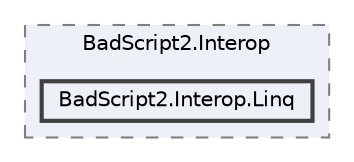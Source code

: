 digraph "src/BadScript2.Interop/BadScript2.Interop.Linq"
{
 // LATEX_PDF_SIZE
  bgcolor="transparent";
  edge [fontname=Helvetica,fontsize=10,labelfontname=Helvetica,labelfontsize=10];
  node [fontname=Helvetica,fontsize=10,shape=box,height=0.2,width=0.4];
  compound=true
  subgraph clusterdir_743d4fc473248ca03e83ba8b0a438d7a {
    graph [ bgcolor="#edf0f7", pencolor="grey50", label="BadScript2.Interop", fontname=Helvetica,fontsize=10 style="filled,dashed", URL="dir_743d4fc473248ca03e83ba8b0a438d7a.html",tooltip=""]
  dir_017c0b63efe24195c060d47225a5ca49 [label="BadScript2.Interop.Linq", fillcolor="#edf0f7", color="grey25", style="filled,bold", URL="dir_017c0b63efe24195c060d47225a5ca49.html",tooltip=""];
  }
}
